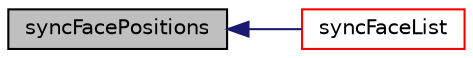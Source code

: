 digraph "syncFacePositions"
{
  bgcolor="transparent";
  edge [fontname="Helvetica",fontsize="10",labelfontname="Helvetica",labelfontsize="10"];
  node [fontname="Helvetica",fontsize="10",shape=record];
  rankdir="LR";
  Node1 [label="syncFacePositions",height=0.2,width=0.4,color="black", fillcolor="grey75", style="filled", fontcolor="black"];
  Node1 -> Node2 [dir="back",color="midnightblue",fontsize="10",style="solid",fontname="Helvetica"];
  Node2 [label="syncFaceList",height=0.2,width=0.4,color="red",URL="$a02630.html#abed40ebf1b90b365509600f5e7b004b7",tooltip="Synchronize values on all mesh faces. "];
}
